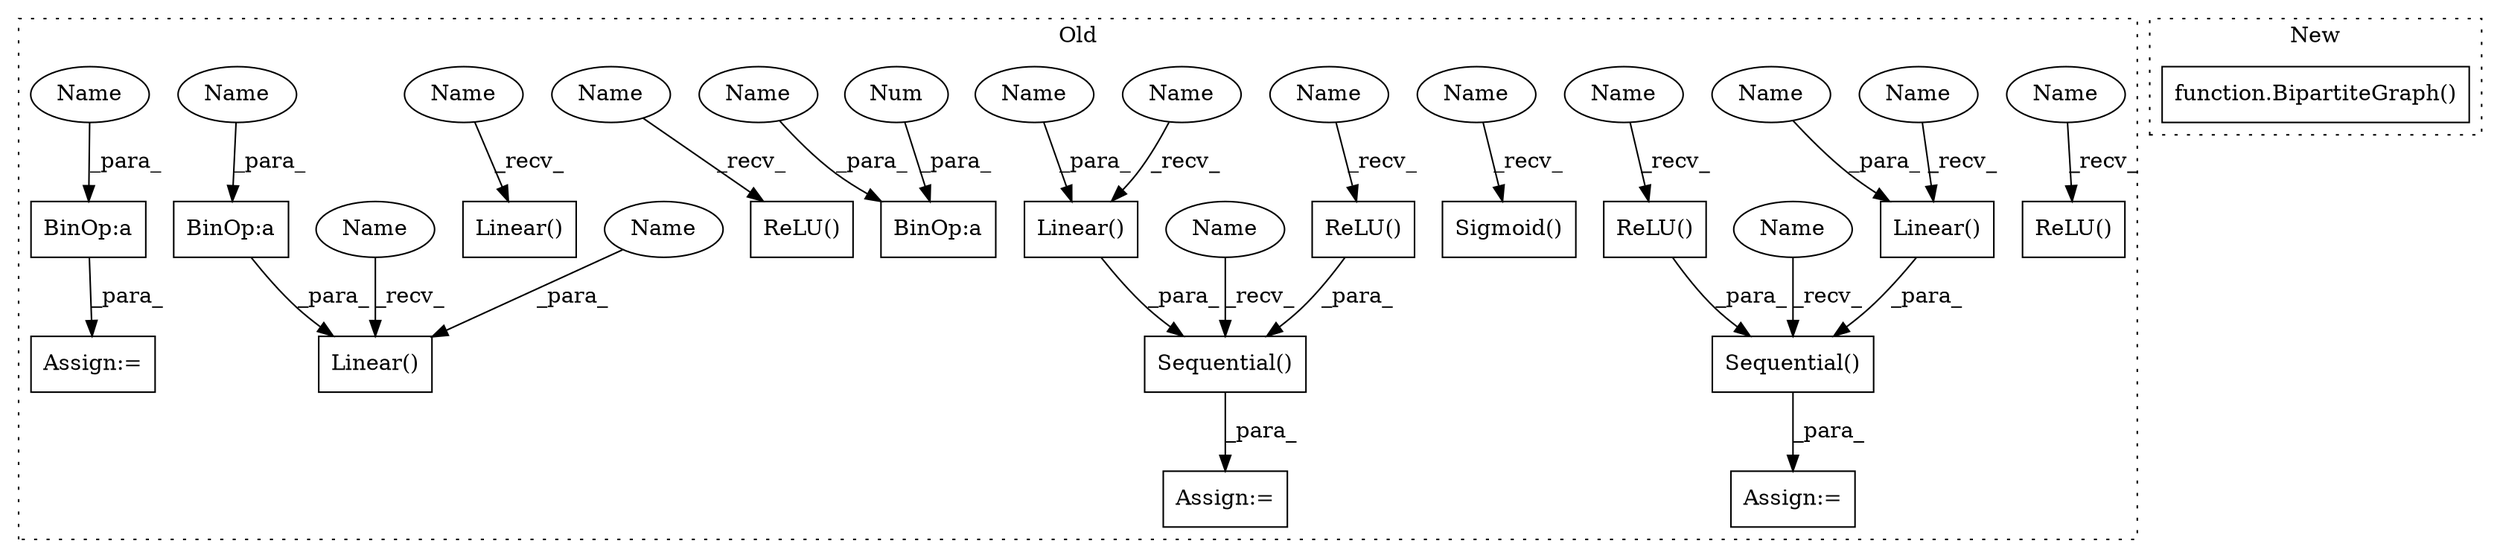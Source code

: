 digraph G {
subgraph cluster0 {
1 [label="ReLU()" a="75" s="2249" l="9" shape="box"];
3 [label="Linear()" a="75" s="2870,2965" l="23,34" shape="box"];
4 [label="Sequential()" a="75" s="2540,2640" l="27,10" shape="box"];
5 [label="Sigmoid()" a="75" s="2326" l="12" shape="box"];
6 [label="BinOp:a" a="82" s="2116" l="1" shape="box"];
7 [label="BinOp:a" a="82" s="2755" l="3" shape="box"];
8 [label="Num" a="76" s="2117" l="1" shape="ellipse"];
9 [label="Assign:=" a="68" s="2537" l="3" shape="box"];
10 [label="Assign:=" a="68" s="2711" l="3" shape="box"];
11 [label="ReLU()" a="75" s="2631" l="9" shape="box"];
12 [label="Linear()" a="75" s="2567,2616" l="10,1" shape="box"];
13 [label="ReLU()" a="75" s="2494" l="9" shape="box"];
14 [label="Linear()" a="75" s="2430,2479" l="10,1" shape="box"];
15 [label="Sequential()" a="75" s="2403,2503" l="27,10" shape="box"];
16 [label="BinOp:a" a="82" s="2911" l="3" shape="box"];
17 [label="Assign:=" a="68" s="2400" l="3" shape="box"];
18 [label="ReLU()" a="75" s="2154" l="9" shape="box"];
19 [label="Linear()" a="75" s="2177,2234" l="10,1" shape="box"];
20 [label="Name" a="87" s="2154" l="2" shape="ellipse"];
21 [label="Name" a="87" s="2430" l="2" shape="ellipse"];
22 [label="Name" a="87" s="2870" l="2" shape="ellipse"];
23 [label="Name" a="87" s="2540" l="2" shape="ellipse"];
24 [label="Name" a="87" s="2567" l="2" shape="ellipse"];
25 [label="Name" a="87" s="2403" l="2" shape="ellipse"];
26 [label="Name" a="87" s="2326" l="2" shape="ellipse"];
27 [label="Name" a="87" s="2494" l="2" shape="ellipse"];
28 [label="Name" a="87" s="2249" l="2" shape="ellipse"];
29 [label="Name" a="87" s="2177" l="2" shape="ellipse"];
30 [label="Name" a="87" s="2631" l="2" shape="ellipse"];
31 [label="Name" a="87" s="2577" l="18" shape="ellipse"];
32 [label="Name" a="87" s="2947" l="18" shape="ellipse"];
33 [label="Name" a="87" s="2440" l="18" shape="ellipse"];
34 [label="Name" a="87" s="2737" l="18" shape="ellipse"];
35 [label="Name" a="87" s="2098" l="18" shape="ellipse"];
36 [label="Name" a="87" s="2893" l="18" shape="ellipse"];
label = "Old";
style="dotted";
}
subgraph cluster1 {
2 [label="function.BipartiteGraph()" a="75" s="4629,4730" l="28,10" shape="box"];
label = "New";
style="dotted";
}
4 -> 9 [label="_para_"];
7 -> 10 [label="_para_"];
8 -> 6 [label="_para_"];
11 -> 4 [label="_para_"];
12 -> 4 [label="_para_"];
13 -> 15 [label="_para_"];
14 -> 15 [label="_para_"];
15 -> 17 [label="_para_"];
16 -> 3 [label="_para_"];
20 -> 18 [label="_recv_"];
21 -> 14 [label="_recv_"];
22 -> 3 [label="_recv_"];
23 -> 4 [label="_recv_"];
24 -> 12 [label="_recv_"];
25 -> 15 [label="_recv_"];
26 -> 5 [label="_recv_"];
27 -> 13 [label="_recv_"];
28 -> 1 [label="_recv_"];
29 -> 19 [label="_recv_"];
30 -> 11 [label="_recv_"];
31 -> 12 [label="_para_"];
32 -> 3 [label="_para_"];
33 -> 14 [label="_para_"];
34 -> 7 [label="_para_"];
35 -> 6 [label="_para_"];
36 -> 16 [label="_para_"];
}